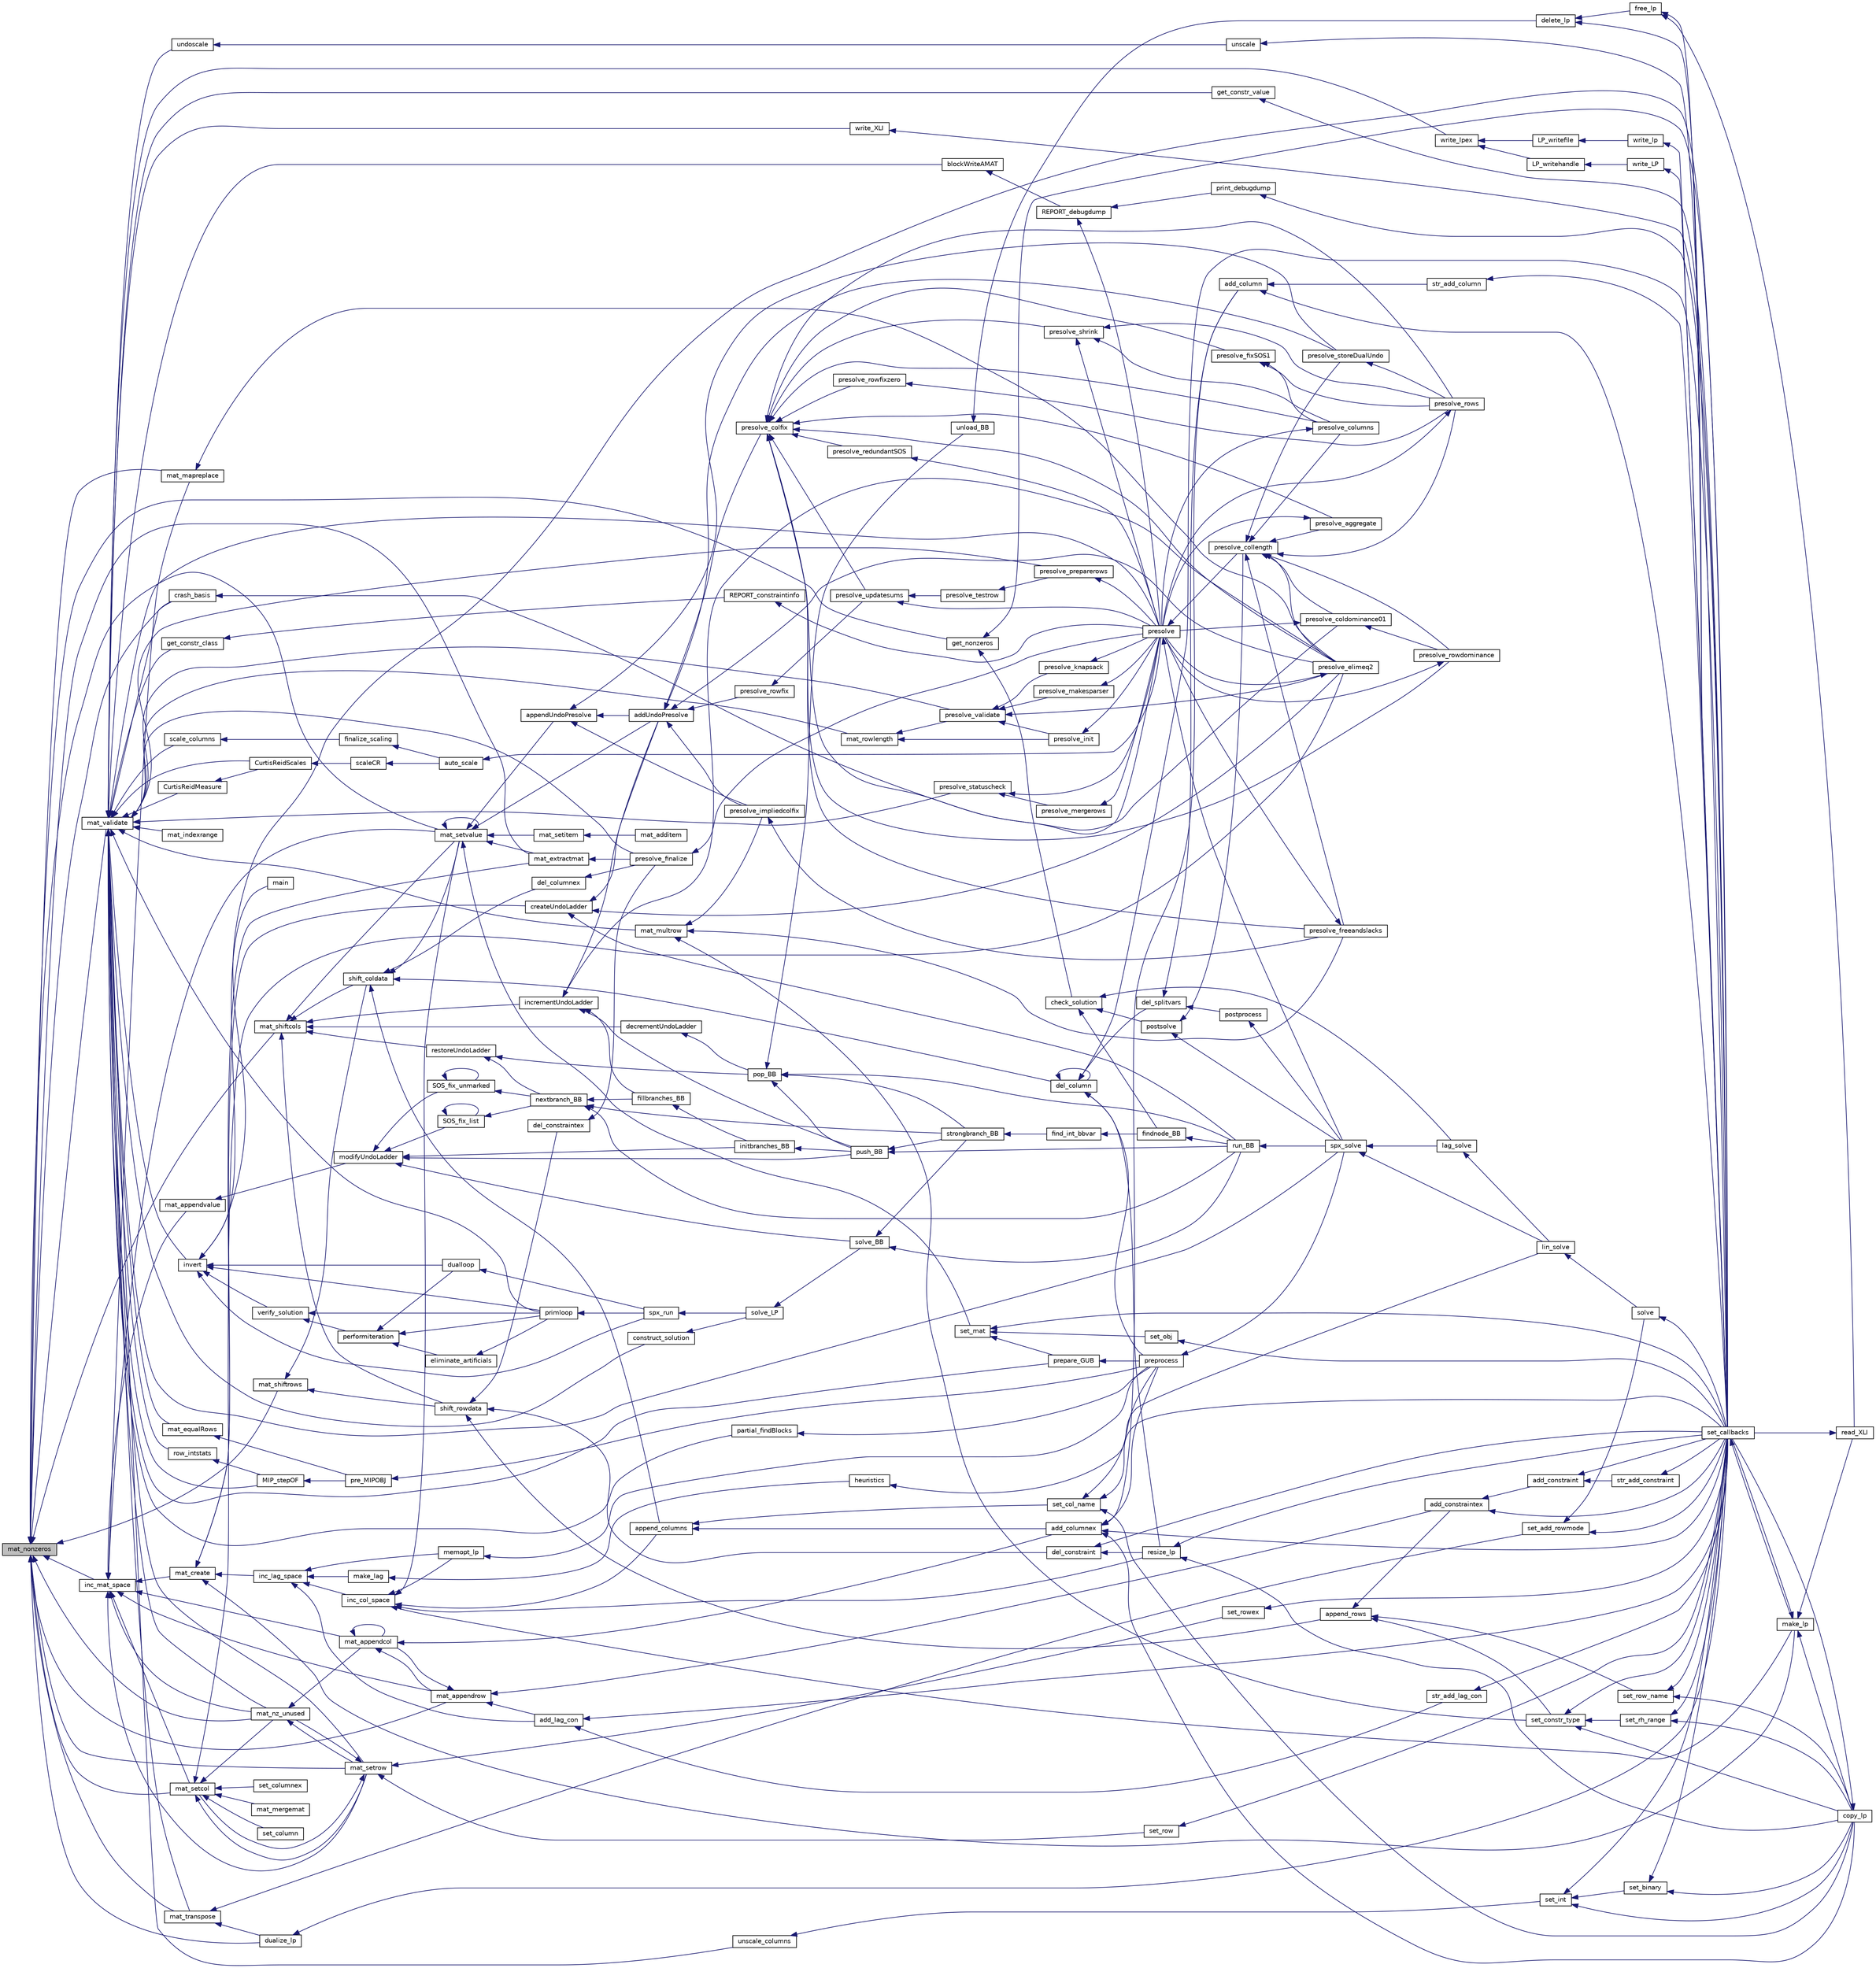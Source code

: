 digraph "mat_nonzeros"
{
  edge [fontname="Helvetica",fontsize="10",labelfontname="Helvetica",labelfontsize="10"];
  node [fontname="Helvetica",fontsize="10",shape=record];
  rankdir="LR";
  Node1988 [label="mat_nonzeros",height=0.2,width=0.4,color="black", fillcolor="grey75", style="filled", fontcolor="black"];
  Node1988 -> Node1989 [dir="back",color="midnightblue",fontsize="10",style="solid",fontname="Helvetica"];
  Node1989 [label="crash_basis",height=0.2,width=0.4,color="black", fillcolor="white", style="filled",URL="$dd/dd7/lp__crash_8h.html#a355ad817df59a533447559170e0debcb"];
  Node1989 -> Node1990 [dir="back",color="midnightblue",fontsize="10",style="solid",fontname="Helvetica"];
  Node1990 [label="presolve",height=0.2,width=0.4,color="black", fillcolor="white", style="filled",URL="$da/dae/lp__presolve_8h.html#a63c9f891fb867de51e44d08313fdd585"];
  Node1990 -> Node1991 [dir="back",color="midnightblue",fontsize="10",style="solid",fontname="Helvetica"];
  Node1991 [label="presolve_collength",height=0.2,width=0.4,color="black", fillcolor="white", style="filled",URL="$da/dae/lp__presolve_8h.html#a58b595e285879c5d2996a0a6247d9389"];
  Node1991 -> Node1992 [dir="back",color="midnightblue",fontsize="10",style="solid",fontname="Helvetica"];
  Node1992 [label="presolve_storeDualUndo",height=0.2,width=0.4,color="black", fillcolor="white", style="filled",URL="$d3/da5/lp__presolve_8c.html#a1aba0570d1275e34fbd173aa558c4c14"];
  Node1992 -> Node1993 [dir="back",color="midnightblue",fontsize="10",style="solid",fontname="Helvetica"];
  Node1993 [label="presolve_rows",height=0.2,width=0.4,color="black", fillcolor="white", style="filled",URL="$d3/da5/lp__presolve_8c.html#a93c32e563cfede02af08bd1a3d46bd6d"];
  Node1993 -> Node1990 [dir="back",color="midnightblue",fontsize="10",style="solid",fontname="Helvetica"];
  Node1991 -> Node1994 [dir="back",color="midnightblue",fontsize="10",style="solid",fontname="Helvetica"];
  Node1994 [label="presolve_elimeq2",height=0.2,width=0.4,color="black", fillcolor="white", style="filled",URL="$d3/da5/lp__presolve_8c.html#a7844c56aa332fe22274fffac21b497b8"];
  Node1994 -> Node1990 [dir="back",color="midnightblue",fontsize="10",style="solid",fontname="Helvetica"];
  Node1991 -> Node1995 [dir="back",color="midnightblue",fontsize="10",style="solid",fontname="Helvetica"];
  Node1995 [label="presolve_rowdominance",height=0.2,width=0.4,color="black", fillcolor="white", style="filled",URL="$d3/da5/lp__presolve_8c.html#a7e03acd96990d99539251375f7faff4a"];
  Node1995 -> Node1990 [dir="back",color="midnightblue",fontsize="10",style="solid",fontname="Helvetica"];
  Node1991 -> Node1996 [dir="back",color="midnightblue",fontsize="10",style="solid",fontname="Helvetica"];
  Node1996 [label="presolve_coldominance01",height=0.2,width=0.4,color="black", fillcolor="white", style="filled",URL="$d3/da5/lp__presolve_8c.html#a38ba8dae4e0bbdd4ab2ab77f7d146596"];
  Node1996 -> Node1995 [dir="back",color="midnightblue",fontsize="10",style="solid",fontname="Helvetica"];
  Node1996 -> Node1990 [dir="back",color="midnightblue",fontsize="10",style="solid",fontname="Helvetica"];
  Node1991 -> Node1997 [dir="back",color="midnightblue",fontsize="10",style="solid",fontname="Helvetica"];
  Node1997 [label="presolve_aggregate",height=0.2,width=0.4,color="black", fillcolor="white", style="filled",URL="$d3/da5/lp__presolve_8c.html#accb9e4202e7222ff4aba91e3c15efa73"];
  Node1997 -> Node1990 [dir="back",color="midnightblue",fontsize="10",style="solid",fontname="Helvetica"];
  Node1991 -> Node1998 [dir="back",color="midnightblue",fontsize="10",style="solid",fontname="Helvetica"];
  Node1998 [label="presolve_columns",height=0.2,width=0.4,color="black", fillcolor="white", style="filled",URL="$d3/da5/lp__presolve_8c.html#ada5e067bb25106a6d8ecd75d23be8600"];
  Node1998 -> Node1990 [dir="back",color="midnightblue",fontsize="10",style="solid",fontname="Helvetica"];
  Node1991 -> Node1999 [dir="back",color="midnightblue",fontsize="10",style="solid",fontname="Helvetica"];
  Node1999 [label="presolve_freeandslacks",height=0.2,width=0.4,color="black", fillcolor="white", style="filled",URL="$d3/da5/lp__presolve_8c.html#a62d34320b14c8946670a7fc73a04828a"];
  Node1999 -> Node1990 [dir="back",color="midnightblue",fontsize="10",style="solid",fontname="Helvetica"];
  Node1991 -> Node1993 [dir="back",color="midnightblue",fontsize="10",style="solid",fontname="Helvetica"];
  Node1990 -> Node2000 [dir="back",color="midnightblue",fontsize="10",style="solid",fontname="Helvetica"];
  Node2000 [label="spx_solve",height=0.2,width=0.4,color="black", fillcolor="white", style="filled",URL="$d1/d0a/lp__simplex_8h.html#a3effc8b68c1fb21095e7324d83d0dbf7"];
  Node2000 -> Node2001 [dir="back",color="midnightblue",fontsize="10",style="solid",fontname="Helvetica"];
  Node2001 [label="lag_solve",height=0.2,width=0.4,color="black", fillcolor="white", style="filled",URL="$d1/d0a/lp__simplex_8h.html#a320e9e82c06466267a7cb7844c7767b8"];
  Node2001 -> Node2002 [dir="back",color="midnightblue",fontsize="10",style="solid",fontname="Helvetica"];
  Node2002 [label="lin_solve",height=0.2,width=0.4,color="black", fillcolor="white", style="filled",URL="$d1/d0a/lp__simplex_8h.html#a794b0beb471eb7ece9a694717b65b947"];
  Node2002 -> Node2003 [dir="back",color="midnightblue",fontsize="10",style="solid",fontname="Helvetica"];
  Node2003 [label="solve",height=0.2,width=0.4,color="black", fillcolor="white", style="filled",URL="$df/df7/lp__lib_8h.html#a0f4da3a192397e77e6fe92704d4fad3f"];
  Node2003 -> Node2004 [dir="back",color="midnightblue",fontsize="10",style="solid",fontname="Helvetica"];
  Node2004 [label="set_callbacks",height=0.2,width=0.4,color="black", fillcolor="white", style="filled",URL="$df/df7/lp__lib_8h.html#a929e8acb9704f61e16927c915c15cd07"];
  Node2004 -> Node2005 [dir="back",color="midnightblue",fontsize="10",style="solid",fontname="Helvetica"];
  Node2005 [label="make_lp",height=0.2,width=0.4,color="black", fillcolor="white", style="filled",URL="$df/df7/lp__lib_8h.html#a68a0333d84dd944f67e2a0ec72e346a9"];
  Node2005 -> Node2006 [dir="back",color="midnightblue",fontsize="10",style="solid",fontname="Helvetica"];
  Node2006 [label="copy_lp",height=0.2,width=0.4,color="black", fillcolor="white", style="filled",URL="$df/df7/lp__lib_8h.html#aca83ecdbc200b414db491306f3070ae9"];
  Node2006 -> Node2004 [dir="back",color="midnightblue",fontsize="10",style="solid",fontname="Helvetica"];
  Node2005 -> Node2004 [dir="back",color="midnightblue",fontsize="10",style="solid",fontname="Helvetica"];
  Node2005 -> Node2007 [dir="back",color="midnightblue",fontsize="10",style="solid",fontname="Helvetica"];
  Node2007 [label="read_XLI",height=0.2,width=0.4,color="black", fillcolor="white", style="filled",URL="$df/df7/lp__lib_8h.html#a351dd803960ab0dae2b39f2c65d3a58d"];
  Node2007 -> Node2004 [dir="back",color="midnightblue",fontsize="10",style="solid",fontname="Helvetica"];
  Node2000 -> Node2002 [dir="back",color="midnightblue",fontsize="10",style="solid",fontname="Helvetica"];
  Node1988 -> Node2008 [dir="back",color="midnightblue",fontsize="10",style="solid",fontname="Helvetica"];
  Node2008 [label="get_nonzeros",height=0.2,width=0.4,color="black", fillcolor="white", style="filled",URL="$df/df7/lp__lib_8h.html#a322b3ebcb1dc35e881dc070221a34a59"];
  Node2008 -> Node2004 [dir="back",color="midnightblue",fontsize="10",style="solid",fontname="Helvetica"];
  Node2008 -> Node2009 [dir="back",color="midnightblue",fontsize="10",style="solid",fontname="Helvetica"];
  Node2009 [label="check_solution",height=0.2,width=0.4,color="black", fillcolor="white", style="filled",URL="$df/df7/lp__lib_8h.html#a1be04296c25e5cedf3cd0ca46d217e20"];
  Node2009 -> Node2010 [dir="back",color="midnightblue",fontsize="10",style="solid",fontname="Helvetica"];
  Node2010 [label="findnode_BB",height=0.2,width=0.4,color="black", fillcolor="white", style="filled",URL="$d1/dbf/lp__mipbb_8h.html#ad9c2614a833a1e0ab7f4425068752663"];
  Node2010 -> Node2011 [dir="back",color="midnightblue",fontsize="10",style="solid",fontname="Helvetica"];
  Node2011 [label="run_BB",height=0.2,width=0.4,color="black", fillcolor="white", style="filled",URL="$d1/dbf/lp__mipbb_8h.html#a1d8d97b4f4f35f07e6b798f07a62e527"];
  Node2011 -> Node2000 [dir="back",color="midnightblue",fontsize="10",style="solid",fontname="Helvetica"];
  Node2009 -> Node2012 [dir="back",color="midnightblue",fontsize="10",style="solid",fontname="Helvetica"];
  Node2012 [label="postsolve",height=0.2,width=0.4,color="black", fillcolor="white", style="filled",URL="$da/dae/lp__presolve_8h.html#a1783966075e50429334d1efd29ba7c50"];
  Node2012 -> Node1991 [dir="back",color="midnightblue",fontsize="10",style="solid",fontname="Helvetica"];
  Node2012 -> Node2000 [dir="back",color="midnightblue",fontsize="10",style="solid",fontname="Helvetica"];
  Node2009 -> Node2001 [dir="back",color="midnightblue",fontsize="10",style="solid",fontname="Helvetica"];
  Node1988 -> Node2013 [dir="back",color="midnightblue",fontsize="10",style="solid",fontname="Helvetica"];
  Node2013 [label="dualize_lp",height=0.2,width=0.4,color="black", fillcolor="white", style="filled",URL="$df/df7/lp__lib_8h.html#a812e116d6c53282e82fbab4b8ecb3ff8"];
  Node2013 -> Node2004 [dir="back",color="midnightblue",fontsize="10",style="solid",fontname="Helvetica"];
  Node1988 -> Node2014 [dir="back",color="midnightblue",fontsize="10",style="solid",fontname="Helvetica"];
  Node2014 [label="inc_mat_space",height=0.2,width=0.4,color="black", fillcolor="white", style="filled",URL="$d0/d48/lp__matrix_8h.html#a2239ebb44f76930fc243a0457c8c94d9"];
  Node2014 -> Node2015 [dir="back",color="midnightblue",fontsize="10",style="solid",fontname="Helvetica"];
  Node2015 [label="mat_create",height=0.2,width=0.4,color="black", fillcolor="white", style="filled",URL="$d0/d48/lp__matrix_8h.html#a74e25504b7d9dc9615fbe2326ecd2810"];
  Node2015 -> Node2005 [dir="back",color="midnightblue",fontsize="10",style="solid",fontname="Helvetica"];
  Node2015 -> Node2016 [dir="back",color="midnightblue",fontsize="10",style="solid",fontname="Helvetica"];
  Node2016 [label="inc_lag_space",height=0.2,width=0.4,color="black", fillcolor="white", style="filled",URL="$df/df7/lp__lib_8h.html#adf404d01bb0e497e22b77fb59c53f02f"];
  Node2016 -> Node2017 [dir="back",color="midnightblue",fontsize="10",style="solid",fontname="Helvetica"];
  Node2017 [label="memopt_lp",height=0.2,width=0.4,color="black", fillcolor="white", style="filled",URL="$df/df7/lp__lib_8h.html#af9340fa7c8926c39b68325dcef47a2eb"];
  Node2017 -> Node2018 [dir="back",color="midnightblue",fontsize="10",style="solid",fontname="Helvetica"];
  Node2018 [label="preprocess",height=0.2,width=0.4,color="black", fillcolor="white", style="filled",URL="$df/df7/lp__lib_8h.html#a97c637125d89c31df9c86d5b091567be"];
  Node2018 -> Node2000 [dir="back",color="midnightblue",fontsize="10",style="solid",fontname="Helvetica"];
  Node2016 -> Node2019 [dir="back",color="midnightblue",fontsize="10",style="solid",fontname="Helvetica"];
  Node2019 [label="inc_col_space",height=0.2,width=0.4,color="black", fillcolor="white", style="filled",URL="$df/df7/lp__lib_8h.html#a19aaef4102ef22569c69de15939fd77f"];
  Node2019 -> Node2005 [dir="back",color="midnightblue",fontsize="10",style="solid",fontname="Helvetica"];
  Node2019 -> Node2020 [dir="back",color="midnightblue",fontsize="10",style="solid",fontname="Helvetica"];
  Node2020 [label="resize_lp",height=0.2,width=0.4,color="black", fillcolor="white", style="filled",URL="$df/df7/lp__lib_8h.html#a3888240fa3e60fcc781ce5139d41225d"];
  Node2020 -> Node2006 [dir="back",color="midnightblue",fontsize="10",style="solid",fontname="Helvetica"];
  Node2020 -> Node2004 [dir="back",color="midnightblue",fontsize="10",style="solid",fontname="Helvetica"];
  Node2019 -> Node2017 [dir="back",color="midnightblue",fontsize="10",style="solid",fontname="Helvetica"];
  Node2019 -> Node2021 [dir="back",color="midnightblue",fontsize="10",style="solid",fontname="Helvetica"];
  Node2021 [label="append_columns",height=0.2,width=0.4,color="black", fillcolor="white", style="filled",URL="$df/df7/lp__lib_8h.html#af2eb621df330da05b8dbe0f492de947c"];
  Node2021 -> Node2022 [dir="back",color="midnightblue",fontsize="10",style="solid",fontname="Helvetica"];
  Node2022 [label="add_columnex",height=0.2,width=0.4,color="black", fillcolor="white", style="filled",URL="$df/df7/lp__lib_8h.html#a2f59f71c70b34d6198979dd6652f2dbd"];
  Node2022 -> Node2006 [dir="back",color="midnightblue",fontsize="10",style="solid",fontname="Helvetica"];
  Node2022 -> Node2023 [dir="back",color="midnightblue",fontsize="10",style="solid",fontname="Helvetica"];
  Node2023 [label="add_column",height=0.2,width=0.4,color="black", fillcolor="white", style="filled",URL="$df/df7/lp__lib_8h.html#ab0aae6678125797fe5acd4d9e4ec5ada"];
  Node2023 -> Node2024 [dir="back",color="midnightblue",fontsize="10",style="solid",fontname="Helvetica"];
  Node2024 [label="str_add_column",height=0.2,width=0.4,color="black", fillcolor="white", style="filled",URL="$df/df7/lp__lib_8h.html#a8e97e48b7672e3a822758f53b897b960"];
  Node2024 -> Node2004 [dir="back",color="midnightblue",fontsize="10",style="solid",fontname="Helvetica"];
  Node2023 -> Node2004 [dir="back",color="midnightblue",fontsize="10",style="solid",fontname="Helvetica"];
  Node2022 -> Node2004 [dir="back",color="midnightblue",fontsize="10",style="solid",fontname="Helvetica"];
  Node2022 -> Node2018 [dir="back",color="midnightblue",fontsize="10",style="solid",fontname="Helvetica"];
  Node2021 -> Node2025 [dir="back",color="midnightblue",fontsize="10",style="solid",fontname="Helvetica"];
  Node2025 [label="set_col_name",height=0.2,width=0.4,color="black", fillcolor="white", style="filled",URL="$df/df7/lp__lib_8h.html#a751584b8fc5364188ce4cfedd22a41f0"];
  Node2025 -> Node2006 [dir="back",color="midnightblue",fontsize="10",style="solid",fontname="Helvetica"];
  Node2025 -> Node2004 [dir="back",color="midnightblue",fontsize="10",style="solid",fontname="Helvetica"];
  Node2025 -> Node2018 [dir="back",color="midnightblue",fontsize="10",style="solid",fontname="Helvetica"];
  Node2019 -> Node2026 [dir="back",color="midnightblue",fontsize="10",style="solid",fontname="Helvetica"];
  Node2026 [label="mat_setvalue",height=0.2,width=0.4,color="black", fillcolor="white", style="filled",URL="$d0/d48/lp__matrix_8h.html#a3cf5f70351e501251681b113289293da"];
  Node2026 -> Node2027 [dir="back",color="midnightblue",fontsize="10",style="solid",fontname="Helvetica"];
  Node2027 [label="set_mat",height=0.2,width=0.4,color="black", fillcolor="white", style="filled",URL="$df/df7/lp__lib_8h.html#a21ce2e5c2697a784e679f1b3ae596d92"];
  Node2027 -> Node2028 [dir="back",color="midnightblue",fontsize="10",style="solid",fontname="Helvetica"];
  Node2028 [label="set_obj",height=0.2,width=0.4,color="black", fillcolor="white", style="filled",URL="$df/df7/lp__lib_8h.html#aa23a77296dfa4c4350f59de4eb2dd793"];
  Node2028 -> Node2004 [dir="back",color="midnightblue",fontsize="10",style="solid",fontname="Helvetica"];
  Node2027 -> Node2004 [dir="back",color="midnightblue",fontsize="10",style="solid",fontname="Helvetica"];
  Node2027 -> Node2029 [dir="back",color="midnightblue",fontsize="10",style="solid",fontname="Helvetica"];
  Node2029 [label="prepare_GUB",height=0.2,width=0.4,color="black", fillcolor="white", style="filled",URL="$df/df7/lp__lib_8h.html#aa8871fd842850304a627fbe3be7d31fb"];
  Node2029 -> Node2018 [dir="back",color="midnightblue",fontsize="10",style="solid",fontname="Helvetica"];
  Node2026 -> Node2030 [dir="back",color="midnightblue",fontsize="10",style="solid",fontname="Helvetica"];
  Node2030 [label="mat_extractmat",height=0.2,width=0.4,color="black", fillcolor="white", style="filled",URL="$d0/d48/lp__matrix_8h.html#a8fe5b95ea2aa30bba3f5050534e4c420"];
  Node2030 -> Node2031 [dir="back",color="midnightblue",fontsize="10",style="solid",fontname="Helvetica"];
  Node2031 [label="presolve_finalize",height=0.2,width=0.4,color="black", fillcolor="white", style="filled",URL="$d3/da5/lp__presolve_8c.html#a46c3fddf42b480372a735f9cc14c5c38"];
  Node2031 -> Node1990 [dir="back",color="midnightblue",fontsize="10",style="solid",fontname="Helvetica"];
  Node2026 -> Node2032 [dir="back",color="midnightblue",fontsize="10",style="solid",fontname="Helvetica"];
  Node2032 [label="mat_setitem",height=0.2,width=0.4,color="black", fillcolor="white", style="filled",URL="$d0/d48/lp__matrix_8h.html#ac8defba940597273d1e2f41af9c4fdd6"];
  Node2032 -> Node2033 [dir="back",color="midnightblue",fontsize="10",style="solid",fontname="Helvetica"];
  Node2033 [label="mat_additem",height=0.2,width=0.4,color="black", fillcolor="white", style="filled",URL="$d0/d48/lp__matrix_8h.html#adae88f0f1d337755cfa985774c30135f"];
  Node2026 -> Node2026 [dir="back",color="midnightblue",fontsize="10",style="solid",fontname="Helvetica"];
  Node2026 -> Node2034 [dir="back",color="midnightblue",fontsize="10",style="solid",fontname="Helvetica"];
  Node2034 [label="appendUndoPresolve",height=0.2,width=0.4,color="black", fillcolor="white", style="filled",URL="$d0/d48/lp__matrix_8h.html#aa8e38f815c9cbd06ef78e67a7f0cb056"];
  Node2034 -> Node2035 [dir="back",color="midnightblue",fontsize="10",style="solid",fontname="Helvetica"];
  Node2035 [label="addUndoPresolve",height=0.2,width=0.4,color="black", fillcolor="white", style="filled",URL="$d0/d48/lp__matrix_8h.html#a1d2df317ce9ff9f7d2175c6f4f5998fd"];
  Node2035 -> Node1992 [dir="back",color="midnightblue",fontsize="10",style="solid",fontname="Helvetica"];
  Node2035 -> Node2036 [dir="back",color="midnightblue",fontsize="10",style="solid",fontname="Helvetica"];
  Node2036 [label="presolve_rowfix",height=0.2,width=0.4,color="black", fillcolor="white", style="filled",URL="$d3/da5/lp__presolve_8c.html#a520eef3ceedd449b38f7efcba96f8f9d"];
  Node2036 -> Node2037 [dir="back",color="midnightblue",fontsize="10",style="solid",fontname="Helvetica"];
  Node2037 [label="presolve_updatesums",height=0.2,width=0.4,color="black", fillcolor="white", style="filled",URL="$da/dae/lp__presolve_8h.html#a48aae6398bfe8f3779631422b53e0f2c"];
  Node2037 -> Node2038 [dir="back",color="midnightblue",fontsize="10",style="solid",fontname="Helvetica"];
  Node2038 [label="presolve_testrow",height=0.2,width=0.4,color="black", fillcolor="white", style="filled",URL="$d3/da5/lp__presolve_8c.html#ad41ebd5dd7c996f3138eacf6bbf4484f"];
  Node2038 -> Node2039 [dir="back",color="midnightblue",fontsize="10",style="solid",fontname="Helvetica"];
  Node2039 [label="presolve_preparerows",height=0.2,width=0.4,color="black", fillcolor="white", style="filled",URL="$d3/da5/lp__presolve_8c.html#a8907ce5b9083799d1f9b1245a265a104"];
  Node2039 -> Node1990 [dir="back",color="midnightblue",fontsize="10",style="solid",fontname="Helvetica"];
  Node2037 -> Node1990 [dir="back",color="midnightblue",fontsize="10",style="solid",fontname="Helvetica"];
  Node2035 -> Node2040 [dir="back",color="midnightblue",fontsize="10",style="solid",fontname="Helvetica"];
  Node2040 [label="presolve_colfix",height=0.2,width=0.4,color="black", fillcolor="white", style="filled",URL="$da/dae/lp__presolve_8h.html#a5ac5af2f2db21d53c5a0655080959a42"];
  Node2040 -> Node2041 [dir="back",color="midnightblue",fontsize="10",style="solid",fontname="Helvetica"];
  Node2041 [label="presolve_shrink",height=0.2,width=0.4,color="black", fillcolor="white", style="filled",URL="$da/dae/lp__presolve_8h.html#a0af83f2ddc82962e4531d33df40823b4"];
  Node2041 -> Node1998 [dir="back",color="midnightblue",fontsize="10",style="solid",fontname="Helvetica"];
  Node2041 -> Node1993 [dir="back",color="midnightblue",fontsize="10",style="solid",fontname="Helvetica"];
  Node2041 -> Node1990 [dir="back",color="midnightblue",fontsize="10",style="solid",fontname="Helvetica"];
  Node2040 -> Node2042 [dir="back",color="midnightblue",fontsize="10",style="solid",fontname="Helvetica"];
  Node2042 [label="presolve_redundantSOS",height=0.2,width=0.4,color="black", fillcolor="white", style="filled",URL="$d3/da5/lp__presolve_8c.html#a59de989fa2e2b3a1c70900138341444c"];
  Node2042 -> Node1990 [dir="back",color="midnightblue",fontsize="10",style="solid",fontname="Helvetica"];
  Node2040 -> Node2043 [dir="back",color="midnightblue",fontsize="10",style="solid",fontname="Helvetica"];
  Node2043 [label="presolve_fixSOS1",height=0.2,width=0.4,color="black", fillcolor="white", style="filled",URL="$d3/da5/lp__presolve_8c.html#afe23851dfda31715aa642bf989e12ffc"];
  Node2043 -> Node1998 [dir="back",color="midnightblue",fontsize="10",style="solid",fontname="Helvetica"];
  Node2043 -> Node1993 [dir="back",color="midnightblue",fontsize="10",style="solid",fontname="Helvetica"];
  Node2040 -> Node2044 [dir="back",color="midnightblue",fontsize="10",style="solid",fontname="Helvetica"];
  Node2044 [label="presolve_rowfixzero",height=0.2,width=0.4,color="black", fillcolor="white", style="filled",URL="$d3/da5/lp__presolve_8c.html#a4f192a0462d482c119b3966df893497c"];
  Node2044 -> Node1993 [dir="back",color="midnightblue",fontsize="10",style="solid",fontname="Helvetica"];
  Node2040 -> Node1994 [dir="back",color="midnightblue",fontsize="10",style="solid",fontname="Helvetica"];
  Node2040 -> Node2037 [dir="back",color="midnightblue",fontsize="10",style="solid",fontname="Helvetica"];
  Node2040 -> Node1995 [dir="back",color="midnightblue",fontsize="10",style="solid",fontname="Helvetica"];
  Node2040 -> Node1996 [dir="back",color="midnightblue",fontsize="10",style="solid",fontname="Helvetica"];
  Node2040 -> Node1997 [dir="back",color="midnightblue",fontsize="10",style="solid",fontname="Helvetica"];
  Node2040 -> Node1998 [dir="back",color="midnightblue",fontsize="10",style="solid",fontname="Helvetica"];
  Node2040 -> Node1999 [dir="back",color="midnightblue",fontsize="10",style="solid",fontname="Helvetica"];
  Node2040 -> Node1993 [dir="back",color="midnightblue",fontsize="10",style="solid",fontname="Helvetica"];
  Node2035 -> Node1994 [dir="back",color="midnightblue",fontsize="10",style="solid",fontname="Helvetica"];
  Node2035 -> Node2045 [dir="back",color="midnightblue",fontsize="10",style="solid",fontname="Helvetica"];
  Node2045 [label="presolve_impliedcolfix",height=0.2,width=0.4,color="black", fillcolor="white", style="filled",URL="$d3/da5/lp__presolve_8c.html#a25320b5f693a313addfb4d08c8d8a4fc"];
  Node2045 -> Node1999 [dir="back",color="midnightblue",fontsize="10",style="solid",fontname="Helvetica"];
  Node2034 -> Node1992 [dir="back",color="midnightblue",fontsize="10",style="solid",fontname="Helvetica"];
  Node2034 -> Node2045 [dir="back",color="midnightblue",fontsize="10",style="solid",fontname="Helvetica"];
  Node2026 -> Node2035 [dir="back",color="midnightblue",fontsize="10",style="solid",fontname="Helvetica"];
  Node2016 -> Node2046 [dir="back",color="midnightblue",fontsize="10",style="solid",fontname="Helvetica"];
  Node2046 [label="add_lag_con",height=0.2,width=0.4,color="black", fillcolor="white", style="filled",URL="$df/df7/lp__lib_8h.html#a21817bbdd59cc827d3c872f9dcf596df"];
  Node2046 -> Node2047 [dir="back",color="midnightblue",fontsize="10",style="solid",fontname="Helvetica"];
  Node2047 [label="str_add_lag_con",height=0.2,width=0.4,color="black", fillcolor="white", style="filled",URL="$df/df7/lp__lib_8h.html#a646e25b5eb3a3aa543d174999410b071"];
  Node2047 -> Node2004 [dir="back",color="midnightblue",fontsize="10",style="solid",fontname="Helvetica"];
  Node2046 -> Node2004 [dir="back",color="midnightblue",fontsize="10",style="solid",fontname="Helvetica"];
  Node2016 -> Node2048 [dir="back",color="midnightblue",fontsize="10",style="solid",fontname="Helvetica"];
  Node2048 [label="make_lag",height=0.2,width=0.4,color="black", fillcolor="white", style="filled",URL="$d2/d6c/lp__simplex_8c.html#a1220bccd183bf2a00e735a475ac982bd"];
  Node2048 -> Node2049 [dir="back",color="midnightblue",fontsize="10",style="solid",fontname="Helvetica"];
  Node2049 [label="heuristics",height=0.2,width=0.4,color="black", fillcolor="white", style="filled",URL="$d1/d0a/lp__simplex_8h.html#a702660e791b8155b3503123cf00cd8c3"];
  Node2049 -> Node2002 [dir="back",color="midnightblue",fontsize="10",style="solid",fontname="Helvetica"];
  Node2015 -> Node2030 [dir="back",color="midnightblue",fontsize="10",style="solid",fontname="Helvetica"];
  Node2015 -> Node2050 [dir="back",color="midnightblue",fontsize="10",style="solid",fontname="Helvetica"];
  Node2050 [label="createUndoLadder",height=0.2,width=0.4,color="black", fillcolor="white", style="filled",URL="$d0/d48/lp__matrix_8h.html#a26d976de73aaf5c8684c3b3ca06fee53"];
  Node2050 -> Node2035 [dir="back",color="midnightblue",fontsize="10",style="solid",fontname="Helvetica"];
  Node2050 -> Node2011 [dir="back",color="midnightblue",fontsize="10",style="solid",fontname="Helvetica"];
  Node2050 -> Node1994 [dir="back",color="midnightblue",fontsize="10",style="solid",fontname="Helvetica"];
  Node2014 -> Node2051 [dir="back",color="midnightblue",fontsize="10",style="solid",fontname="Helvetica"];
  Node2051 [label="mat_mapreplace",height=0.2,width=0.4,color="black", fillcolor="white", style="filled",URL="$d0/d48/lp__matrix_8h.html#a3a0f0cd80f166dae183e3b11c42fc323"];
  Node2051 -> Node1994 [dir="back",color="midnightblue",fontsize="10",style="solid",fontname="Helvetica"];
  Node2014 -> Node2052 [dir="back",color="midnightblue",fontsize="10",style="solid",fontname="Helvetica"];
  Node2052 [label="mat_setcol",height=0.2,width=0.4,color="black", fillcolor="white", style="filled",URL="$d0/d48/lp__matrix_8h.html#a71e7dd8e4b57b44fa4edffdffd67436a"];
  Node2052 -> Node2053 [dir="back",color="midnightblue",fontsize="10",style="solid",fontname="Helvetica"];
  Node2053 [label="set_column",height=0.2,width=0.4,color="black", fillcolor="white", style="filled",URL="$df/df7/lp__lib_8h.html#abacf3e5f249bb2a8643434941cf4908d"];
  Node2052 -> Node2054 [dir="back",color="midnightblue",fontsize="10",style="solid",fontname="Helvetica"];
  Node2054 [label="set_columnex",height=0.2,width=0.4,color="black", fillcolor="white", style="filled",URL="$df/df7/lp__lib_8h.html#a606e11870c0212ccc81a0af9dc40f9b4"];
  Node2052 -> Node2055 [dir="back",color="midnightblue",fontsize="10",style="solid",fontname="Helvetica"];
  Node2055 [label="mat_mergemat",height=0.2,width=0.4,color="black", fillcolor="white", style="filled",URL="$d0/d48/lp__matrix_8h.html#a8025e5e32b2dc272bdd7ad3b6381d314"];
  Node2052 -> Node2056 [dir="back",color="midnightblue",fontsize="10",style="solid",fontname="Helvetica"];
  Node2056 [label="mat_nz_unused",height=0.2,width=0.4,color="black", fillcolor="white", style="filled",URL="$dc/d9a/lp__matrix_8c.html#aab440ee37c802fe888336d4e153af77e"];
  Node2056 -> Node2057 [dir="back",color="midnightblue",fontsize="10",style="solid",fontname="Helvetica"];
  Node2057 [label="mat_setrow",height=0.2,width=0.4,color="black", fillcolor="white", style="filled",URL="$d0/d48/lp__matrix_8h.html#a5837615af370330b157d64f375718962"];
  Node2057 -> Node2058 [dir="back",color="midnightblue",fontsize="10",style="solid",fontname="Helvetica"];
  Node2058 [label="set_row",height=0.2,width=0.4,color="black", fillcolor="white", style="filled",URL="$df/df7/lp__lib_8h.html#a3995b086d0b4284072c3f0a002f8751a"];
  Node2058 -> Node2004 [dir="back",color="midnightblue",fontsize="10",style="solid",fontname="Helvetica"];
  Node2057 -> Node2059 [dir="back",color="midnightblue",fontsize="10",style="solid",fontname="Helvetica"];
  Node2059 [label="set_rowex",height=0.2,width=0.4,color="black", fillcolor="white", style="filled",URL="$df/df7/lp__lib_8h.html#ae7c386ce4ede686ac44b6a740abadc03"];
  Node2059 -> Node2004 [dir="back",color="midnightblue",fontsize="10",style="solid",fontname="Helvetica"];
  Node2057 -> Node2052 [dir="back",color="midnightblue",fontsize="10",style="solid",fontname="Helvetica"];
  Node2057 -> Node2056 [dir="back",color="midnightblue",fontsize="10",style="solid",fontname="Helvetica"];
  Node2056 -> Node2060 [dir="back",color="midnightblue",fontsize="10",style="solid",fontname="Helvetica"];
  Node2060 [label="mat_appendcol",height=0.2,width=0.4,color="black", fillcolor="white", style="filled",URL="$d0/d48/lp__matrix_8h.html#a8bcc9358a01916afef7fed8b255d202a"];
  Node2060 -> Node2022 [dir="back",color="midnightblue",fontsize="10",style="solid",fontname="Helvetica"];
  Node2060 -> Node2061 [dir="back",color="midnightblue",fontsize="10",style="solid",fontname="Helvetica"];
  Node2061 [label="mat_appendrow",height=0.2,width=0.4,color="black", fillcolor="white", style="filled",URL="$d0/d48/lp__matrix_8h.html#a131c3b8b28f2b4820951029365f572a1"];
  Node2061 -> Node2062 [dir="back",color="midnightblue",fontsize="10",style="solid",fontname="Helvetica"];
  Node2062 [label="add_constraintex",height=0.2,width=0.4,color="black", fillcolor="white", style="filled",URL="$df/df7/lp__lib_8h.html#a72939ceb6c02b858f0462fffc76c7cc7"];
  Node2062 -> Node2063 [dir="back",color="midnightblue",fontsize="10",style="solid",fontname="Helvetica"];
  Node2063 [label="add_constraint",height=0.2,width=0.4,color="black", fillcolor="white", style="filled",URL="$df/df7/lp__lib_8h.html#a9bc4a8f05123c2512ef0059771c74909"];
  Node2063 -> Node2064 [dir="back",color="midnightblue",fontsize="10",style="solid",fontname="Helvetica"];
  Node2064 [label="str_add_constraint",height=0.2,width=0.4,color="black", fillcolor="white", style="filled",URL="$df/df7/lp__lib_8h.html#a783404ff7b2853d45f0e2f1e4f8bb30d"];
  Node2064 -> Node2004 [dir="back",color="midnightblue",fontsize="10",style="solid",fontname="Helvetica"];
  Node2063 -> Node2004 [dir="back",color="midnightblue",fontsize="10",style="solid",fontname="Helvetica"];
  Node2062 -> Node2004 [dir="back",color="midnightblue",fontsize="10",style="solid",fontname="Helvetica"];
  Node2061 -> Node2046 [dir="back",color="midnightblue",fontsize="10",style="solid",fontname="Helvetica"];
  Node2061 -> Node2060 [dir="back",color="midnightblue",fontsize="10",style="solid",fontname="Helvetica"];
  Node2060 -> Node2060 [dir="back",color="midnightblue",fontsize="10",style="solid",fontname="Helvetica"];
  Node2052 -> Node2057 [dir="back",color="midnightblue",fontsize="10",style="solid",fontname="Helvetica"];
  Node2052 -> Node1994 [dir="back",color="midnightblue",fontsize="10",style="solid",fontname="Helvetica"];
  Node2014 -> Node2056 [dir="back",color="midnightblue",fontsize="10",style="solid",fontname="Helvetica"];
  Node2014 -> Node2057 [dir="back",color="midnightblue",fontsize="10",style="solid",fontname="Helvetica"];
  Node2014 -> Node2061 [dir="back",color="midnightblue",fontsize="10",style="solid",fontname="Helvetica"];
  Node2014 -> Node2060 [dir="back",color="midnightblue",fontsize="10",style="solid",fontname="Helvetica"];
  Node2014 -> Node2026 [dir="back",color="midnightblue",fontsize="10",style="solid",fontname="Helvetica"];
  Node2014 -> Node2065 [dir="back",color="midnightblue",fontsize="10",style="solid",fontname="Helvetica"];
  Node2065 [label="mat_appendvalue",height=0.2,width=0.4,color="black", fillcolor="white", style="filled",URL="$dc/d9a/lp__matrix_8c.html#a8e5c1b23ce0ec7b60dfb82408f7d9947"];
  Node2065 -> Node2066 [dir="back",color="midnightblue",fontsize="10",style="solid",fontname="Helvetica"];
  Node2066 [label="modifyUndoLadder",height=0.2,width=0.4,color="black", fillcolor="white", style="filled",URL="$d0/d48/lp__matrix_8h.html#acaf7691abed13edd2fe704367b6107a4"];
  Node2066 -> Node2067 [dir="back",color="midnightblue",fontsize="10",style="solid",fontname="Helvetica"];
  Node2067 [label="push_BB",height=0.2,width=0.4,color="black", fillcolor="white", style="filled",URL="$d1/dbf/lp__mipbb_8h.html#a29fef70f6e599c3d0961c052d6a780df"];
  Node2067 -> Node2068 [dir="back",color="midnightblue",fontsize="10",style="solid",fontname="Helvetica"];
  Node2068 [label="strongbranch_BB",height=0.2,width=0.4,color="black", fillcolor="white", style="filled",URL="$d1/dbf/lp__mipbb_8h.html#a14912803f02db21c25829df065202762"];
  Node2068 -> Node2069 [dir="back",color="midnightblue",fontsize="10",style="solid",fontname="Helvetica"];
  Node2069 [label="find_int_bbvar",height=0.2,width=0.4,color="black", fillcolor="white", style="filled",URL="$df/df7/lp__lib_8h.html#ad6104a5cc6ae29cc1dd1327d8d36047e"];
  Node2069 -> Node2010 [dir="back",color="midnightblue",fontsize="10",style="solid",fontname="Helvetica"];
  Node2067 -> Node2011 [dir="back",color="midnightblue",fontsize="10",style="solid",fontname="Helvetica"];
  Node2066 -> Node2070 [dir="back",color="midnightblue",fontsize="10",style="solid",fontname="Helvetica"];
  Node2070 [label="initbranches_BB",height=0.2,width=0.4,color="black", fillcolor="white", style="filled",URL="$d1/dbf/lp__mipbb_8h.html#abe1e769e38a53eb057271580f1453f6c"];
  Node2070 -> Node2067 [dir="back",color="midnightblue",fontsize="10",style="solid",fontname="Helvetica"];
  Node2066 -> Node2071 [dir="back",color="midnightblue",fontsize="10",style="solid",fontname="Helvetica"];
  Node2071 [label="solve_BB",height=0.2,width=0.4,color="black", fillcolor="white", style="filled",URL="$d1/dbf/lp__mipbb_8h.html#a43e95e2128e85df2643cbc0bfce4746c"];
  Node2071 -> Node2068 [dir="back",color="midnightblue",fontsize="10",style="solid",fontname="Helvetica"];
  Node2071 -> Node2011 [dir="back",color="midnightblue",fontsize="10",style="solid",fontname="Helvetica"];
  Node2066 -> Node2072 [dir="back",color="midnightblue",fontsize="10",style="solid",fontname="Helvetica"];
  Node2072 [label="SOS_fix_unmarked",height=0.2,width=0.4,color="black", fillcolor="white", style="filled",URL="$da/d21/lp___s_o_s_8h.html#a0af72c1d543108590247fdaf4481d719"];
  Node2072 -> Node2073 [dir="back",color="midnightblue",fontsize="10",style="solid",fontname="Helvetica"];
  Node2073 [label="nextbranch_BB",height=0.2,width=0.4,color="black", fillcolor="white", style="filled",URL="$d1/dbf/lp__mipbb_8h.html#acfae5378e6b0b97f0ce3799b5d84fcf6"];
  Node2073 -> Node2074 [dir="back",color="midnightblue",fontsize="10",style="solid",fontname="Helvetica"];
  Node2074 [label="fillbranches_BB",height=0.2,width=0.4,color="black", fillcolor="white", style="filled",URL="$d1/dbf/lp__mipbb_8h.html#a9d339d96c9f82786260b425cad7ab62e"];
  Node2074 -> Node2070 [dir="back",color="midnightblue",fontsize="10",style="solid",fontname="Helvetica"];
  Node2073 -> Node2068 [dir="back",color="midnightblue",fontsize="10",style="solid",fontname="Helvetica"];
  Node2073 -> Node2011 [dir="back",color="midnightblue",fontsize="10",style="solid",fontname="Helvetica"];
  Node2072 -> Node2072 [dir="back",color="midnightblue",fontsize="10",style="solid",fontname="Helvetica"];
  Node2066 -> Node2075 [dir="back",color="midnightblue",fontsize="10",style="solid",fontname="Helvetica"];
  Node2075 [label="SOS_fix_list",height=0.2,width=0.4,color="black", fillcolor="white", style="filled",URL="$da/d21/lp___s_o_s_8h.html#a20792b81d4abfa77ea889ec577347ff6"];
  Node2075 -> Node2073 [dir="back",color="midnightblue",fontsize="10",style="solid",fontname="Helvetica"];
  Node2075 -> Node2075 [dir="back",color="midnightblue",fontsize="10",style="solid",fontname="Helvetica"];
  Node1988 -> Node2076 [dir="back",color="midnightblue",fontsize="10",style="solid",fontname="Helvetica"];
  Node2076 [label="mat_shiftrows",height=0.2,width=0.4,color="black", fillcolor="white", style="filled",URL="$d0/d48/lp__matrix_8h.html#ad428af7028ea33b8fba6d43e3b75db21"];
  Node2076 -> Node2077 [dir="back",color="midnightblue",fontsize="10",style="solid",fontname="Helvetica"];
  Node2077 [label="shift_rowdata",height=0.2,width=0.4,color="black", fillcolor="white", style="filled",URL="$df/df7/lp__lib_8h.html#a66700e0f54041fc27c914174fa3e8781"];
  Node2077 -> Node2078 [dir="back",color="midnightblue",fontsize="10",style="solid",fontname="Helvetica"];
  Node2078 [label="append_rows",height=0.2,width=0.4,color="black", fillcolor="white", style="filled",URL="$df/df7/lp__lib_8h.html#a518ad1ac2344480c0388dc997dac1f13"];
  Node2078 -> Node2062 [dir="back",color="midnightblue",fontsize="10",style="solid",fontname="Helvetica"];
  Node2078 -> Node2079 [dir="back",color="midnightblue",fontsize="10",style="solid",fontname="Helvetica"];
  Node2079 [label="set_constr_type",height=0.2,width=0.4,color="black", fillcolor="white", style="filled",URL="$df/df7/lp__lib_8h.html#adc9936d860d7678bd885f9784ae35f22"];
  Node2079 -> Node2006 [dir="back",color="midnightblue",fontsize="10",style="solid",fontname="Helvetica"];
  Node2079 -> Node2080 [dir="back",color="midnightblue",fontsize="10",style="solid",fontname="Helvetica"];
  Node2080 [label="set_rh_range",height=0.2,width=0.4,color="black", fillcolor="white", style="filled",URL="$df/df7/lp__lib_8h.html#a728ff2b20d5451250ca2512f5d89c5e4"];
  Node2080 -> Node2006 [dir="back",color="midnightblue",fontsize="10",style="solid",fontname="Helvetica"];
  Node2080 -> Node2004 [dir="back",color="midnightblue",fontsize="10",style="solid",fontname="Helvetica"];
  Node2079 -> Node2004 [dir="back",color="midnightblue",fontsize="10",style="solid",fontname="Helvetica"];
  Node2078 -> Node2081 [dir="back",color="midnightblue",fontsize="10",style="solid",fontname="Helvetica"];
  Node2081 [label="set_row_name",height=0.2,width=0.4,color="black", fillcolor="white", style="filled",URL="$df/df7/lp__lib_8h.html#adb54f658e12211fc717c7e2ad0f57ad5"];
  Node2081 -> Node2006 [dir="back",color="midnightblue",fontsize="10",style="solid",fontname="Helvetica"];
  Node2081 -> Node2004 [dir="back",color="midnightblue",fontsize="10",style="solid",fontname="Helvetica"];
  Node2077 -> Node2082 [dir="back",color="midnightblue",fontsize="10",style="solid",fontname="Helvetica"];
  Node2082 [label="del_constraintex",height=0.2,width=0.4,color="black", fillcolor="white", style="filled",URL="$df/df7/lp__lib_8h.html#a2a32aced43a16f309da4d2d1e6861781"];
  Node2082 -> Node2031 [dir="back",color="midnightblue",fontsize="10",style="solid",fontname="Helvetica"];
  Node2077 -> Node2083 [dir="back",color="midnightblue",fontsize="10",style="solid",fontname="Helvetica"];
  Node2083 [label="del_constraint",height=0.2,width=0.4,color="black", fillcolor="white", style="filled",URL="$df/df7/lp__lib_8h.html#a99c3e334739c620d7c3fa94ab2d45823"];
  Node2083 -> Node2020 [dir="back",color="midnightblue",fontsize="10",style="solid",fontname="Helvetica"];
  Node2083 -> Node2004 [dir="back",color="midnightblue",fontsize="10",style="solid",fontname="Helvetica"];
  Node2076 -> Node2084 [dir="back",color="midnightblue",fontsize="10",style="solid",fontname="Helvetica"];
  Node2084 [label="shift_coldata",height=0.2,width=0.4,color="black", fillcolor="white", style="filled",URL="$df/df7/lp__lib_8h.html#a9ed027fc60643c153c2413f96fabd3d6"];
  Node2084 -> Node2021 [dir="back",color="midnightblue",fontsize="10",style="solid",fontname="Helvetica"];
  Node2084 -> Node2085 [dir="back",color="midnightblue",fontsize="10",style="solid",fontname="Helvetica"];
  Node2085 [label="del_columnex",height=0.2,width=0.4,color="black", fillcolor="white", style="filled",URL="$df/df7/lp__lib_8h.html#a156f55cae7e764cc6292bbaeb443d51a"];
  Node2085 -> Node2031 [dir="back",color="midnightblue",fontsize="10",style="solid",fontname="Helvetica"];
  Node2084 -> Node2086 [dir="back",color="midnightblue",fontsize="10",style="solid",fontname="Helvetica"];
  Node2086 [label="del_column",height=0.2,width=0.4,color="black", fillcolor="white", style="filled",URL="$df/df7/lp__lib_8h.html#a19ffee388cd896f1a87a8dd6292e505e"];
  Node2086 -> Node2020 [dir="back",color="midnightblue",fontsize="10",style="solid",fontname="Helvetica"];
  Node2086 -> Node2087 [dir="back",color="midnightblue",fontsize="10",style="solid",fontname="Helvetica"];
  Node2087 [label="del_splitvars",height=0.2,width=0.4,color="black", fillcolor="white", style="filled",URL="$d4/d79/lp__lib_8c.html#a5ff16cef0653b3cc0f2a20cb07200dbc"];
  Node2087 -> Node2023 [dir="back",color="midnightblue",fontsize="10",style="solid",fontname="Helvetica"];
  Node2087 -> Node2088 [dir="back",color="midnightblue",fontsize="10",style="solid",fontname="Helvetica"];
  Node2088 [label="postprocess",height=0.2,width=0.4,color="black", fillcolor="white", style="filled",URL="$df/df7/lp__lib_8h.html#a0893b5f8a2432dd38800b54ec8ca0332"];
  Node2088 -> Node2000 [dir="back",color="midnightblue",fontsize="10",style="solid",fontname="Helvetica"];
  Node2086 -> Node2086 [dir="back",color="midnightblue",fontsize="10",style="solid",fontname="Helvetica"];
  Node2086 -> Node2004 [dir="back",color="midnightblue",fontsize="10",style="solid",fontname="Helvetica"];
  Node2086 -> Node2018 [dir="back",color="midnightblue",fontsize="10",style="solid",fontname="Helvetica"];
  Node2084 -> Node2026 [dir="back",color="midnightblue",fontsize="10",style="solid",fontname="Helvetica"];
  Node1988 -> Node2051 [dir="back",color="midnightblue",fontsize="10",style="solid",fontname="Helvetica"];
  Node1988 -> Node2089 [dir="back",color="midnightblue",fontsize="10",style="solid",fontname="Helvetica"];
  Node2089 [label="mat_shiftcols",height=0.2,width=0.4,color="black", fillcolor="white", style="filled",URL="$d0/d48/lp__matrix_8h.html#a4b382fbfc70092747f60017cdf62e1e6"];
  Node2089 -> Node2077 [dir="back",color="midnightblue",fontsize="10",style="solid",fontname="Helvetica"];
  Node2089 -> Node2084 [dir="back",color="midnightblue",fontsize="10",style="solid",fontname="Helvetica"];
  Node2089 -> Node2026 [dir="back",color="midnightblue",fontsize="10",style="solid",fontname="Helvetica"];
  Node2089 -> Node2090 [dir="back",color="midnightblue",fontsize="10",style="solid",fontname="Helvetica"];
  Node2090 [label="incrementUndoLadder",height=0.2,width=0.4,color="black", fillcolor="white", style="filled",URL="$d0/d48/lp__matrix_8h.html#a42a12c756228f0248666886b707ea480"];
  Node2090 -> Node2035 [dir="back",color="midnightblue",fontsize="10",style="solid",fontname="Helvetica"];
  Node2090 -> Node2067 [dir="back",color="midnightblue",fontsize="10",style="solid",fontname="Helvetica"];
  Node2090 -> Node2074 [dir="back",color="midnightblue",fontsize="10",style="solid",fontname="Helvetica"];
  Node2090 -> Node1994 [dir="back",color="midnightblue",fontsize="10",style="solid",fontname="Helvetica"];
  Node2089 -> Node2091 [dir="back",color="midnightblue",fontsize="10",style="solid",fontname="Helvetica"];
  Node2091 [label="restoreUndoLadder",height=0.2,width=0.4,color="black", fillcolor="white", style="filled",URL="$d0/d48/lp__matrix_8h.html#a261a7d9c880748f30b8a6bc3706f3b75"];
  Node2091 -> Node2092 [dir="back",color="midnightblue",fontsize="10",style="solid",fontname="Helvetica"];
  Node2092 [label="pop_BB",height=0.2,width=0.4,color="black", fillcolor="white", style="filled",URL="$d1/dbf/lp__mipbb_8h.html#a12d4ce8c9c1f517eda97e5101d0a70e6"];
  Node2092 -> Node2093 [dir="back",color="midnightblue",fontsize="10",style="solid",fontname="Helvetica"];
  Node2093 [label="unload_BB",height=0.2,width=0.4,color="black", fillcolor="white", style="filled",URL="$df/df7/lp__lib_8h.html#a7f4e2ea06956065e514cd0902830dc99"];
  Node2093 -> Node2094 [dir="back",color="midnightblue",fontsize="10",style="solid",fontname="Helvetica"];
  Node2094 [label="delete_lp",height=0.2,width=0.4,color="black", fillcolor="white", style="filled",URL="$df/df7/lp__lib_8h.html#af9cd97825f0cd436b3c3fc3bdf1c82b8"];
  Node2094 -> Node2095 [dir="back",color="midnightblue",fontsize="10",style="solid",fontname="Helvetica"];
  Node2095 [label="free_lp",height=0.2,width=0.4,color="black", fillcolor="white", style="filled",URL="$df/df7/lp__lib_8h.html#a8ea5effebbfa9ce4844bb713471a7aa1"];
  Node2095 -> Node2004 [dir="back",color="midnightblue",fontsize="10",style="solid",fontname="Helvetica"];
  Node2095 -> Node2007 [dir="back",color="midnightblue",fontsize="10",style="solid",fontname="Helvetica"];
  Node2094 -> Node2004 [dir="back",color="midnightblue",fontsize="10",style="solid",fontname="Helvetica"];
  Node2092 -> Node2067 [dir="back",color="midnightblue",fontsize="10",style="solid",fontname="Helvetica"];
  Node2092 -> Node2068 [dir="back",color="midnightblue",fontsize="10",style="solid",fontname="Helvetica"];
  Node2092 -> Node2011 [dir="back",color="midnightblue",fontsize="10",style="solid",fontname="Helvetica"];
  Node2091 -> Node2073 [dir="back",color="midnightblue",fontsize="10",style="solid",fontname="Helvetica"];
  Node2089 -> Node2096 [dir="back",color="midnightblue",fontsize="10",style="solid",fontname="Helvetica"];
  Node2096 [label="decrementUndoLadder",height=0.2,width=0.4,color="black", fillcolor="white", style="filled",URL="$d0/d48/lp__matrix_8h.html#a1edf6e8e5fda6dd00a72a30f2d7f8059"];
  Node2096 -> Node2092 [dir="back",color="midnightblue",fontsize="10",style="solid",fontname="Helvetica"];
  Node1988 -> Node2030 [dir="back",color="midnightblue",fontsize="10",style="solid",fontname="Helvetica"];
  Node1988 -> Node2052 [dir="back",color="midnightblue",fontsize="10",style="solid",fontname="Helvetica"];
  Node1988 -> Node2056 [dir="back",color="midnightblue",fontsize="10",style="solid",fontname="Helvetica"];
  Node1988 -> Node2057 [dir="back",color="midnightblue",fontsize="10",style="solid",fontname="Helvetica"];
  Node1988 -> Node2061 [dir="back",color="midnightblue",fontsize="10",style="solid",fontname="Helvetica"];
  Node1988 -> Node2097 [dir="back",color="midnightblue",fontsize="10",style="solid",fontname="Helvetica"];
  Node2097 [label="mat_validate",height=0.2,width=0.4,color="black", fillcolor="white", style="filled",URL="$d0/d48/lp__matrix_8h.html#a3b6cff0a7850997a4ac569451cb8ed47"];
  Node2097 -> Node1989 [dir="back",color="midnightblue",fontsize="10",style="solid",fontname="Helvetica"];
  Node2097 -> Node2098 [dir="back",color="midnightblue",fontsize="10",style="solid",fontname="Helvetica"];
  Node2098 [label="get_constr_value",height=0.2,width=0.4,color="black", fillcolor="white", style="filled",URL="$df/df7/lp__lib_8h.html#ae0eca844af0d83424220fe955a2d899e"];
  Node2098 -> Node2004 [dir="back",color="midnightblue",fontsize="10",style="solid",fontname="Helvetica"];
  Node2097 -> Node2099 [dir="back",color="midnightblue",fontsize="10",style="solid",fontname="Helvetica"];
  Node2099 [label="get_constr_class",height=0.2,width=0.4,color="black", fillcolor="white", style="filled",URL="$df/df7/lp__lib_8h.html#aed93857f4b3b488cd35ed7277176dda5"];
  Node2099 -> Node2100 [dir="back",color="midnightblue",fontsize="10",style="solid",fontname="Helvetica"];
  Node2100 [label="REPORT_constraintinfo",height=0.2,width=0.4,color="black", fillcolor="white", style="filled",URL="$d4/dbf/lp__report_8h.html#a93ebcced54bc16f6345cc440835d0301"];
  Node2100 -> Node1990 [dir="back",color="midnightblue",fontsize="10",style="solid",fontname="Helvetica"];
  Node2097 -> Node2101 [dir="back",color="midnightblue",fontsize="10",style="solid",fontname="Helvetica"];
  Node2101 [label="write_XLI",height=0.2,width=0.4,color="black", fillcolor="white", style="filled",URL="$df/df7/lp__lib_8h.html#a00f41f3c8e0af10e752145edd5e5724c"];
  Node2101 -> Node2004 [dir="back",color="midnightblue",fontsize="10",style="solid",fontname="Helvetica"];
  Node2097 -> Node2102 [dir="back",color="midnightblue",fontsize="10",style="solid",fontname="Helvetica"];
  Node2102 [label="row_intstats",height=0.2,width=0.4,color="black", fillcolor="white", style="filled",URL="$d4/d79/lp__lib_8c.html#a7fe325a6b18c64fc648dc91932fa6d50"];
  Node2102 -> Node2103 [dir="back",color="midnightblue",fontsize="10",style="solid",fontname="Helvetica"];
  Node2103 [label="MIP_stepOF",height=0.2,width=0.4,color="black", fillcolor="white", style="filled",URL="$d4/d79/lp__lib_8c.html#a950512b1298ea6a93466606151ce33a1"];
  Node2103 -> Node2104 [dir="back",color="midnightblue",fontsize="10",style="solid",fontname="Helvetica"];
  Node2104 [label="pre_MIPOBJ",height=0.2,width=0.4,color="black", fillcolor="white", style="filled",URL="$d4/d79/lp__lib_8c.html#aaf0e632373968200dfb4c2d0b7598b24"];
  Node2104 -> Node2018 [dir="back",color="midnightblue",fontsize="10",style="solid",fontname="Helvetica"];
  Node2097 -> Node2103 [dir="back",color="midnightblue",fontsize="10",style="solid",fontname="Helvetica"];
  Node2097 -> Node2105 [dir="back",color="midnightblue",fontsize="10",style="solid",fontname="Helvetica"];
  Node2105 [label="construct_solution",height=0.2,width=0.4,color="black", fillcolor="white", style="filled",URL="$df/df7/lp__lib_8h.html#a785e85e66644f834d48e3266be932a7e"];
  Node2105 -> Node2106 [dir="back",color="midnightblue",fontsize="10",style="solid",fontname="Helvetica"];
  Node2106 [label="solve_LP",height=0.2,width=0.4,color="black", fillcolor="white", style="filled",URL="$d1/dbf/lp__mipbb_8h.html#a8f2122bd9c45170c45f236f9fe3d0dd7"];
  Node2106 -> Node2071 [dir="back",color="midnightblue",fontsize="10",style="solid",fontname="Helvetica"];
  Node2097 -> Node2029 [dir="back",color="midnightblue",fontsize="10",style="solid",fontname="Helvetica"];
  Node2097 -> Node2107 [dir="back",color="midnightblue",fontsize="10",style="solid",fontname="Helvetica"];
  Node2107 [label="mat_rowlength",height=0.2,width=0.4,color="black", fillcolor="white", style="filled",URL="$d0/d48/lp__matrix_8h.html#adbd1aad8dd9973d9fcb55ffe330bcf4c"];
  Node2107 -> Node2108 [dir="back",color="midnightblue",fontsize="10",style="solid",fontname="Helvetica"];
  Node2108 [label="presolve_validate",height=0.2,width=0.4,color="black", fillcolor="white", style="filled",URL="$d3/da5/lp__presolve_8c.html#a09d4640eeac0a9a6120f3d9b9bfafd47"];
  Node2108 -> Node2109 [dir="back",color="midnightblue",fontsize="10",style="solid",fontname="Helvetica"];
  Node2109 [label="presolve_knapsack",height=0.2,width=0.4,color="black", fillcolor="white", style="filled",URL="$d3/da5/lp__presolve_8c.html#a02ce33a1316370ea8b5b72491f7fbc6f"];
  Node2109 -> Node1990 [dir="back",color="midnightblue",fontsize="10",style="solid",fontname="Helvetica"];
  Node2108 -> Node1994 [dir="back",color="midnightblue",fontsize="10",style="solid",fontname="Helvetica"];
  Node2108 -> Node2110 [dir="back",color="midnightblue",fontsize="10",style="solid",fontname="Helvetica"];
  Node2110 [label="presolve_init",height=0.2,width=0.4,color="black", fillcolor="white", style="filled",URL="$da/dae/lp__presolve_8h.html#a854fa4c78231c9e385b30fa1b0b6b89a"];
  Node2110 -> Node1990 [dir="back",color="midnightblue",fontsize="10",style="solid",fontname="Helvetica"];
  Node2108 -> Node2111 [dir="back",color="midnightblue",fontsize="10",style="solid",fontname="Helvetica"];
  Node2111 [label="presolve_makesparser",height=0.2,width=0.4,color="black", fillcolor="white", style="filled",URL="$d3/da5/lp__presolve_8c.html#a6e9e22d3935146700d9e23ce9ef6f7e9"];
  Node2111 -> Node1990 [dir="back",color="midnightblue",fontsize="10",style="solid",fontname="Helvetica"];
  Node2107 -> Node2110 [dir="back",color="midnightblue",fontsize="10",style="solid",fontname="Helvetica"];
  Node2097 -> Node2112 [dir="back",color="midnightblue",fontsize="10",style="solid",fontname="Helvetica"];
  Node2112 [label="mat_indexrange",height=0.2,width=0.4,color="black", fillcolor="white", style="filled",URL="$d0/d48/lp__matrix_8h.html#a331839e0f42ab0c1d448bc60992236a3"];
  Node2097 -> Node2056 [dir="back",color="midnightblue",fontsize="10",style="solid",fontname="Helvetica"];
  Node2097 -> Node2057 [dir="back",color="midnightblue",fontsize="10",style="solid",fontname="Helvetica"];
  Node2097 -> Node2113 [dir="back",color="midnightblue",fontsize="10",style="solid",fontname="Helvetica"];
  Node2113 [label="mat_multrow",height=0.2,width=0.4,color="black", fillcolor="white", style="filled",URL="$d0/d48/lp__matrix_8h.html#a8d86bb85bc75750c913d7396e3610a20"];
  Node2113 -> Node2079 [dir="back",color="midnightblue",fontsize="10",style="solid",fontname="Helvetica"];
  Node2113 -> Node2045 [dir="back",color="midnightblue",fontsize="10",style="solid",fontname="Helvetica"];
  Node2113 -> Node1999 [dir="back",color="midnightblue",fontsize="10",style="solid",fontname="Helvetica"];
  Node2097 -> Node2114 [dir="back",color="midnightblue",fontsize="10",style="solid",fontname="Helvetica"];
  Node2114 [label="mat_equalRows",height=0.2,width=0.4,color="black", fillcolor="white", style="filled",URL="$d0/d48/lp__matrix_8h.html#a62364c15bb88247889e5841923baeec3"];
  Node2114 -> Node2104 [dir="back",color="midnightblue",fontsize="10",style="solid",fontname="Helvetica"];
  Node2097 -> Node2115 [dir="back",color="midnightblue",fontsize="10",style="solid",fontname="Helvetica"];
  Node2115 [label="mat_transpose",height=0.2,width=0.4,color="black", fillcolor="white", style="filled",URL="$d0/d48/lp__matrix_8h.html#a82719c4863d812bce24822be3fa76a92"];
  Node2115 -> Node2013 [dir="back",color="midnightblue",fontsize="10",style="solid",fontname="Helvetica"];
  Node2115 -> Node2116 [dir="back",color="midnightblue",fontsize="10",style="solid",fontname="Helvetica"];
  Node2116 [label="set_add_rowmode",height=0.2,width=0.4,color="black", fillcolor="white", style="filled",URL="$df/df7/lp__lib_8h.html#a552546dcebe7cc57d1c0720fe36ef034"];
  Node2116 -> Node2003 [dir="back",color="midnightblue",fontsize="10",style="solid",fontname="Helvetica"];
  Node2116 -> Node2004 [dir="back",color="midnightblue",fontsize="10",style="solid",fontname="Helvetica"];
  Node2097 -> Node2117 [dir="back",color="midnightblue",fontsize="10",style="solid",fontname="Helvetica"];
  Node2117 [label="invert",height=0.2,width=0.4,color="black", fillcolor="white", style="filled",URL="$d0/d48/lp__matrix_8h.html#ab33f6fbcbeed924edc16587399640f5e"];
  Node2117 -> Node2118 [dir="back",color="midnightblue",fontsize="10",style="solid",fontname="Helvetica"];
  Node2118 [label="main",height=0.2,width=0.4,color="black", fillcolor="white", style="filled",URL="$de/d2b/test__pub__invert__matching_8cpp.html#a840291bc02cba5474a4cb46a9b9566fe"];
  Node2117 -> Node2004 [dir="back",color="midnightblue",fontsize="10",style="solid",fontname="Helvetica"];
  Node2117 -> Node2119 [dir="back",color="midnightblue",fontsize="10",style="solid",fontname="Helvetica"];
  Node2119 [label="verify_solution",height=0.2,width=0.4,color="black", fillcolor="white", style="filled",URL="$df/df7/lp__lib_8h.html#ad70aa299ec5571b67813424849432874"];
  Node2119 -> Node2120 [dir="back",color="midnightblue",fontsize="10",style="solid",fontname="Helvetica"];
  Node2120 [label="performiteration",height=0.2,width=0.4,color="black", fillcolor="white", style="filled",URL="$df/df7/lp__lib_8h.html#aab89ee40b1d5308324fb3540d4eaf2b6"];
  Node2120 -> Node2121 [dir="back",color="midnightblue",fontsize="10",style="solid",fontname="Helvetica"];
  Node2121 [label="eliminate_artificials",height=0.2,width=0.4,color="black", fillcolor="white", style="filled",URL="$d2/d6c/lp__simplex_8c.html#a5e9816f3bfe556d444b034ba1e97b02b"];
  Node2121 -> Node2122 [dir="back",color="midnightblue",fontsize="10",style="solid",fontname="Helvetica"];
  Node2122 [label="primloop",height=0.2,width=0.4,color="black", fillcolor="white", style="filled",URL="$d1/d0a/lp__simplex_8h.html#aaa7a1b253038231f1792b092e4e36267"];
  Node2122 -> Node2123 [dir="back",color="midnightblue",fontsize="10",style="solid",fontname="Helvetica"];
  Node2123 [label="spx_run",height=0.2,width=0.4,color="black", fillcolor="white", style="filled",URL="$d1/d0a/lp__simplex_8h.html#a96c15afcfa902a5b78af4dfb412010bd"];
  Node2123 -> Node2106 [dir="back",color="midnightblue",fontsize="10",style="solid",fontname="Helvetica"];
  Node2120 -> Node2122 [dir="back",color="midnightblue",fontsize="10",style="solid",fontname="Helvetica"];
  Node2120 -> Node2124 [dir="back",color="midnightblue",fontsize="10",style="solid",fontname="Helvetica"];
  Node2124 [label="dualloop",height=0.2,width=0.4,color="black", fillcolor="white", style="filled",URL="$d1/d0a/lp__simplex_8h.html#a881918469722e512db8bd95bb1ec940c"];
  Node2124 -> Node2123 [dir="back",color="midnightblue",fontsize="10",style="solid",fontname="Helvetica"];
  Node2119 -> Node2122 [dir="back",color="midnightblue",fontsize="10",style="solid",fontname="Helvetica"];
  Node2117 -> Node2122 [dir="back",color="midnightblue",fontsize="10",style="solid",fontname="Helvetica"];
  Node2117 -> Node2124 [dir="back",color="midnightblue",fontsize="10",style="solid",fontname="Helvetica"];
  Node2117 -> Node2123 [dir="back",color="midnightblue",fontsize="10",style="solid",fontname="Helvetica"];
  Node2097 -> Node2125 [dir="back",color="midnightblue",fontsize="10",style="solid",fontname="Helvetica"];
  Node2125 [label="presolve_statuscheck",height=0.2,width=0.4,color="black", fillcolor="white", style="filled",URL="$d3/da5/lp__presolve_8c.html#afb1c87e51d96b26e02b64aab3479ffcf"];
  Node2125 -> Node2126 [dir="back",color="midnightblue",fontsize="10",style="solid",fontname="Helvetica"];
  Node2126 [label="presolve_mergerows",height=0.2,width=0.4,color="black", fillcolor="white", style="filled",URL="$d3/da5/lp__presolve_8c.html#a77db38abe14bf53f38e48251cf339ad5"];
  Node2126 -> Node1990 [dir="back",color="midnightblue",fontsize="10",style="solid",fontname="Helvetica"];
  Node2125 -> Node1990 [dir="back",color="midnightblue",fontsize="10",style="solid",fontname="Helvetica"];
  Node2097 -> Node2108 [dir="back",color="midnightblue",fontsize="10",style="solid",fontname="Helvetica"];
  Node2097 -> Node2031 [dir="back",color="midnightblue",fontsize="10",style="solid",fontname="Helvetica"];
  Node2097 -> Node2039 [dir="back",color="midnightblue",fontsize="10",style="solid",fontname="Helvetica"];
  Node2097 -> Node1990 [dir="back",color="midnightblue",fontsize="10",style="solid",fontname="Helvetica"];
  Node2097 -> Node2127 [dir="back",color="midnightblue",fontsize="10",style="solid",fontname="Helvetica"];
  Node2127 [label="partial_findBlocks",height=0.2,width=0.4,color="black", fillcolor="white", style="filled",URL="$d5/dee/lp__price_8h.html#a0ee3075cfd9aa9ad9de5cd4727ecf7c0"];
  Node2127 -> Node2018 [dir="back",color="midnightblue",fontsize="10",style="solid",fontname="Helvetica"];
  Node2097 -> Node2128 [dir="back",color="midnightblue",fontsize="10",style="solid",fontname="Helvetica"];
  Node2128 [label="blockWriteAMAT",height=0.2,width=0.4,color="black", fillcolor="white", style="filled",URL="$d4/dbf/lp__report_8h.html#a2423c93ca8310d62abdcf1c0dffb3991"];
  Node2128 -> Node2129 [dir="back",color="midnightblue",fontsize="10",style="solid",fontname="Helvetica"];
  Node2129 [label="REPORT_debugdump",height=0.2,width=0.4,color="black", fillcolor="white", style="filled",URL="$d4/dbf/lp__report_8h.html#ae49106b236b98b16d8bc9768a525d467"];
  Node2129 -> Node2130 [dir="back",color="midnightblue",fontsize="10",style="solid",fontname="Helvetica"];
  Node2130 [label="print_debugdump",height=0.2,width=0.4,color="black", fillcolor="white", style="filled",URL="$df/df7/lp__lib_8h.html#aa4b28c965e36e484e8d437f4eac279ff"];
  Node2130 -> Node2004 [dir="back",color="midnightblue",fontsize="10",style="solid",fontname="Helvetica"];
  Node2129 -> Node1990 [dir="back",color="midnightblue",fontsize="10",style="solid",fontname="Helvetica"];
  Node2097 -> Node2131 [dir="back",color="midnightblue",fontsize="10",style="solid",fontname="Helvetica"];
  Node2131 [label="CurtisReidMeasure",height=0.2,width=0.4,color="black", fillcolor="white", style="filled",URL="$de/d15/lp__scale_8c.html#ab3fb6b53d65b9785d4bd5aec45c78084"];
  Node2131 -> Node2132 [dir="back",color="midnightblue",fontsize="10",style="solid",fontname="Helvetica"];
  Node2132 [label="CurtisReidScales",height=0.2,width=0.4,color="black", fillcolor="white", style="filled",URL="$de/d15/lp__scale_8c.html#ab098e535439f4d74ac88ff5eebaa451a"];
  Node2132 -> Node2133 [dir="back",color="midnightblue",fontsize="10",style="solid",fontname="Helvetica"];
  Node2133 [label="scaleCR",height=0.2,width=0.4,color="black", fillcolor="white", style="filled",URL="$dc/dbe/lp__scale_8h.html#af44492c257a13e2b9027e5d2b2665ad7"];
  Node2133 -> Node2134 [dir="back",color="midnightblue",fontsize="10",style="solid",fontname="Helvetica"];
  Node2134 [label="auto_scale",height=0.2,width=0.4,color="black", fillcolor="white", style="filled",URL="$dc/dbe/lp__scale_8h.html#af0ce47f405b5eccb9c4e3705474435b8"];
  Node2134 -> Node1990 [dir="back",color="midnightblue",fontsize="10",style="solid",fontname="Helvetica"];
  Node2097 -> Node2132 [dir="back",color="midnightblue",fontsize="10",style="solid",fontname="Helvetica"];
  Node2097 -> Node2135 [dir="back",color="midnightblue",fontsize="10",style="solid",fontname="Helvetica"];
  Node2135 [label="scale_columns",height=0.2,width=0.4,color="black", fillcolor="white", style="filled",URL="$dc/dbe/lp__scale_8h.html#ad3d080d0f4eba372019b297e2e2b7aff"];
  Node2135 -> Node2136 [dir="back",color="midnightblue",fontsize="10",style="solid",fontname="Helvetica"];
  Node2136 [label="finalize_scaling",height=0.2,width=0.4,color="black", fillcolor="white", style="filled",URL="$dc/dbe/lp__scale_8h.html#a564ed58f973a69768ef0ef8f1a477544"];
  Node2136 -> Node2134 [dir="back",color="midnightblue",fontsize="10",style="solid",fontname="Helvetica"];
  Node2097 -> Node2137 [dir="back",color="midnightblue",fontsize="10",style="solid",fontname="Helvetica"];
  Node2137 [label="unscale_columns",height=0.2,width=0.4,color="black", fillcolor="white", style="filled",URL="$dc/dbe/lp__scale_8h.html#a3d87fdf8e7897978644fd62ff60cd651"];
  Node2137 -> Node2138 [dir="back",color="midnightblue",fontsize="10",style="solid",fontname="Helvetica"];
  Node2138 [label="set_int",height=0.2,width=0.4,color="black", fillcolor="white", style="filled",URL="$df/df7/lp__lib_8h.html#a69156d5f55a6988edd90e9fce2546226"];
  Node2138 -> Node2006 [dir="back",color="midnightblue",fontsize="10",style="solid",fontname="Helvetica"];
  Node2138 -> Node2139 [dir="back",color="midnightblue",fontsize="10",style="solid",fontname="Helvetica"];
  Node2139 [label="set_binary",height=0.2,width=0.4,color="black", fillcolor="white", style="filled",URL="$df/df7/lp__lib_8h.html#a4ef549310d6d8dfafd07089710ba1315"];
  Node2139 -> Node2006 [dir="back",color="midnightblue",fontsize="10",style="solid",fontname="Helvetica"];
  Node2139 -> Node2004 [dir="back",color="midnightblue",fontsize="10",style="solid",fontname="Helvetica"];
  Node2138 -> Node2004 [dir="back",color="midnightblue",fontsize="10",style="solid",fontname="Helvetica"];
  Node2097 -> Node2140 [dir="back",color="midnightblue",fontsize="10",style="solid",fontname="Helvetica"];
  Node2140 [label="undoscale",height=0.2,width=0.4,color="black", fillcolor="white", style="filled",URL="$dc/dbe/lp__scale_8h.html#a5c8897869cbccd7837fbc4ad5a080956"];
  Node2140 -> Node2141 [dir="back",color="midnightblue",fontsize="10",style="solid",fontname="Helvetica"];
  Node2141 [label="unscale",height=0.2,width=0.4,color="black", fillcolor="white", style="filled",URL="$df/df7/lp__lib_8h.html#a3ccb76d917b063b640b48d64ea38eab0"];
  Node2141 -> Node2004 [dir="back",color="midnightblue",fontsize="10",style="solid",fontname="Helvetica"];
  Node2097 -> Node2122 [dir="back",color="midnightblue",fontsize="10",style="solid",fontname="Helvetica"];
  Node2097 -> Node2000 [dir="back",color="midnightblue",fontsize="10",style="solid",fontname="Helvetica"];
  Node2097 -> Node2142 [dir="back",color="midnightblue",fontsize="10",style="solid",fontname="Helvetica"];
  Node2142 [label="write_lpex",height=0.2,width=0.4,color="black", fillcolor="white", style="filled",URL="$d1/df5/lp__wlp_8c.html#a7261e239a15a9150e4d9288d011afda4"];
  Node2142 -> Node2143 [dir="back",color="midnightblue",fontsize="10",style="solid",fontname="Helvetica"];
  Node2143 [label="LP_writefile",height=0.2,width=0.4,color="black", fillcolor="white", style="filled",URL="$d4/d7f/lp__wlp_8h.html#aadefd5bb8081896d08086ebf39b0ea3a"];
  Node2143 -> Node2144 [dir="back",color="midnightblue",fontsize="10",style="solid",fontname="Helvetica"];
  Node2144 [label="write_lp",height=0.2,width=0.4,color="black", fillcolor="white", style="filled",URL="$df/df7/lp__lib_8h.html#aedd9e5f9194e9ed92724be4a8ed67aa3"];
  Node2144 -> Node2004 [dir="back",color="midnightblue",fontsize="10",style="solid",fontname="Helvetica"];
  Node2142 -> Node2145 [dir="back",color="midnightblue",fontsize="10",style="solid",fontname="Helvetica"];
  Node2145 [label="LP_writehandle",height=0.2,width=0.4,color="black", fillcolor="white", style="filled",URL="$d4/d7f/lp__wlp_8h.html#a24bb91307a2b9e482b0249438d9407e1"];
  Node2145 -> Node2146 [dir="back",color="midnightblue",fontsize="10",style="solid",fontname="Helvetica"];
  Node2146 [label="write_LP",height=0.2,width=0.4,color="black", fillcolor="white", style="filled",URL="$df/df7/lp__lib_8h.html#abdb79665a96984ea4acb4cf440cc7481"];
  Node2146 -> Node2004 [dir="back",color="midnightblue",fontsize="10",style="solid",fontname="Helvetica"];
  Node1988 -> Node2026 [dir="back",color="midnightblue",fontsize="10",style="solid",fontname="Helvetica"];
  Node1988 -> Node2115 [dir="back",color="midnightblue",fontsize="10",style="solid",fontname="Helvetica"];
}
